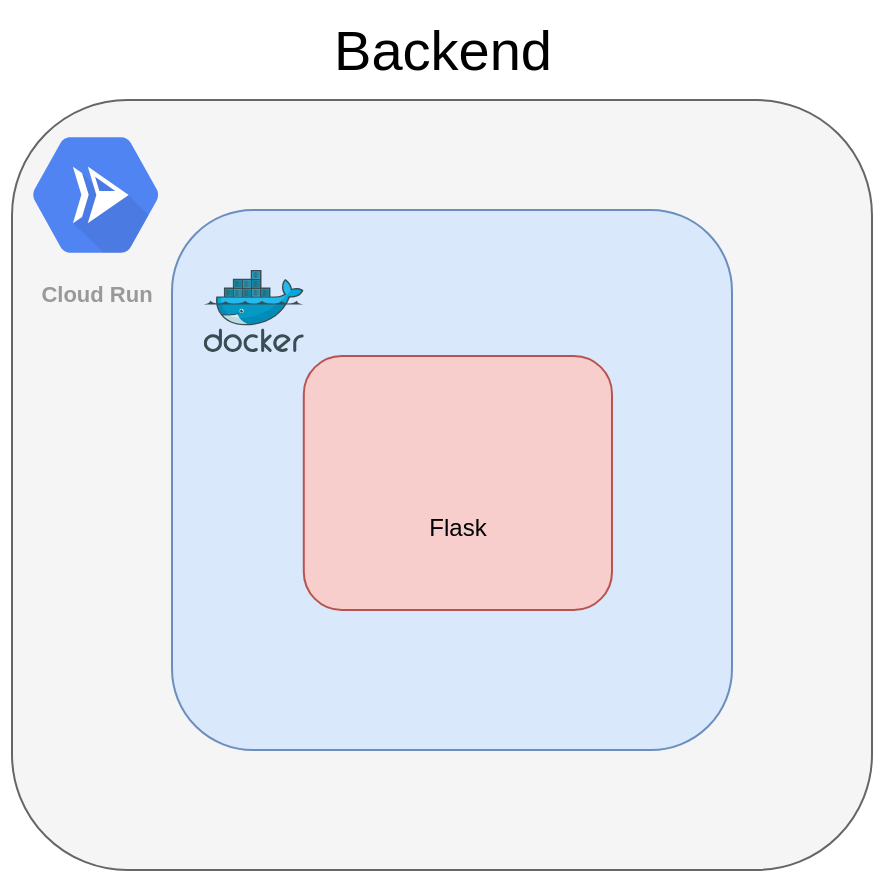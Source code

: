 <mxfile version="13.4.4" type="github">
  <diagram id="rnksFQZ1Q3hPfoXcYKn-" name="Page-1">
    <mxGraphModel dx="865" dy="483" grid="1" gridSize="10" guides="1" tooltips="1" connect="1" arrows="1" fold="1" page="1" pageScale="1" pageWidth="850" pageHeight="1100" math="0" shadow="0">
      <root>
        <mxCell id="0" />
        <mxCell id="1" parent="0" />
        <mxCell id="Wr7VZHIO8ed7vf0EJpKB-22" value="" style="rounded=1;whiteSpace=wrap;html=1;fillColor=#f5f5f5;strokeColor=#666666;fontColor=#333333;" vertex="1" parent="1">
          <mxGeometry x="210" y="355" width="430" height="385" as="geometry" />
        </mxCell>
        <mxCell id="Wr7VZHIO8ed7vf0EJpKB-23" value="Cloud Run" style="html=1;fillColor=#5184F3;strokeColor=none;verticalAlign=top;labelPosition=center;verticalLabelPosition=bottom;align=center;spacingTop=-6;fontSize=11;fontStyle=1;fontColor=#999999;shape=mxgraph.gcp2.hexIcon;prIcon=cloud_run" vertex="1" parent="1">
          <mxGeometry x="204" y="360" width="95.9" height="85" as="geometry" />
        </mxCell>
        <mxCell id="Wr7VZHIO8ed7vf0EJpKB-24" value="" style="rounded=1;whiteSpace=wrap;html=1;fillColor=#dae8fc;strokeColor=#6c8ebf;" vertex="1" parent="1">
          <mxGeometry x="290" y="410" width="280" height="270" as="geometry" />
        </mxCell>
        <mxCell id="Wr7VZHIO8ed7vf0EJpKB-25" value="" style="aspect=fixed;html=1;points=[];align=center;image;fontSize=12;image=img/lib/mscae/Docker.svg;" vertex="1" parent="1">
          <mxGeometry x="305.9" y="440" width="50" height="41" as="geometry" />
        </mxCell>
        <mxCell id="Wr7VZHIO8ed7vf0EJpKB-28" value="" style="rounded=1;whiteSpace=wrap;html=1;fillColor=#f8cecc;strokeColor=#b85450;" vertex="1" parent="1">
          <mxGeometry x="355.9" y="483" width="154.1" height="127" as="geometry" />
        </mxCell>
        <mxCell id="Wr7VZHIO8ed7vf0EJpKB-26" value="" style="shape=image;html=1;verticalAlign=top;verticalLabelPosition=bottom;labelBackgroundColor=#ffffff;imageAspect=0;aspect=fixed;image=https://cdn4.iconfinder.com/data/icons/scripting-and-programming-languages/512/660277-Python_logo-128.png" vertex="1" parent="1">
          <mxGeometry x="393.45" y="480" width="79" height="79" as="geometry" />
        </mxCell>
        <mxCell id="Wr7VZHIO8ed7vf0EJpKB-27" value="" style="shape=image;html=1;verticalAlign=top;verticalLabelPosition=bottom;labelBackgroundColor=#ffffff;imageAspect=0;aspect=fixed;image=https://cdn4.iconfinder.com/data/icons/logos-brands-5/24/flask-128.png" vertex="1" parent="1">
          <mxGeometry x="390" y="539" width="60" height="60" as="geometry" />
        </mxCell>
        <mxCell id="Wr7VZHIO8ed7vf0EJpKB-29" value="Flask" style="text;html=1;strokeColor=none;fillColor=none;align=center;verticalAlign=middle;whiteSpace=wrap;rounded=0;" vertex="1" parent="1">
          <mxGeometry x="412.95" y="559" width="40" height="20" as="geometry" />
        </mxCell>
        <mxCell id="Wr7VZHIO8ed7vf0EJpKB-30" value="&lt;font style=&quot;font-size: 28px&quot;&gt;Backend&lt;/font&gt;" style="text;html=1;strokeColor=none;fillColor=none;align=center;verticalAlign=middle;whiteSpace=wrap;rounded=0;" vertex="1" parent="1">
          <mxGeometry x="367" y="305" width="116.55" height="50" as="geometry" />
        </mxCell>
      </root>
    </mxGraphModel>
  </diagram>
</mxfile>
